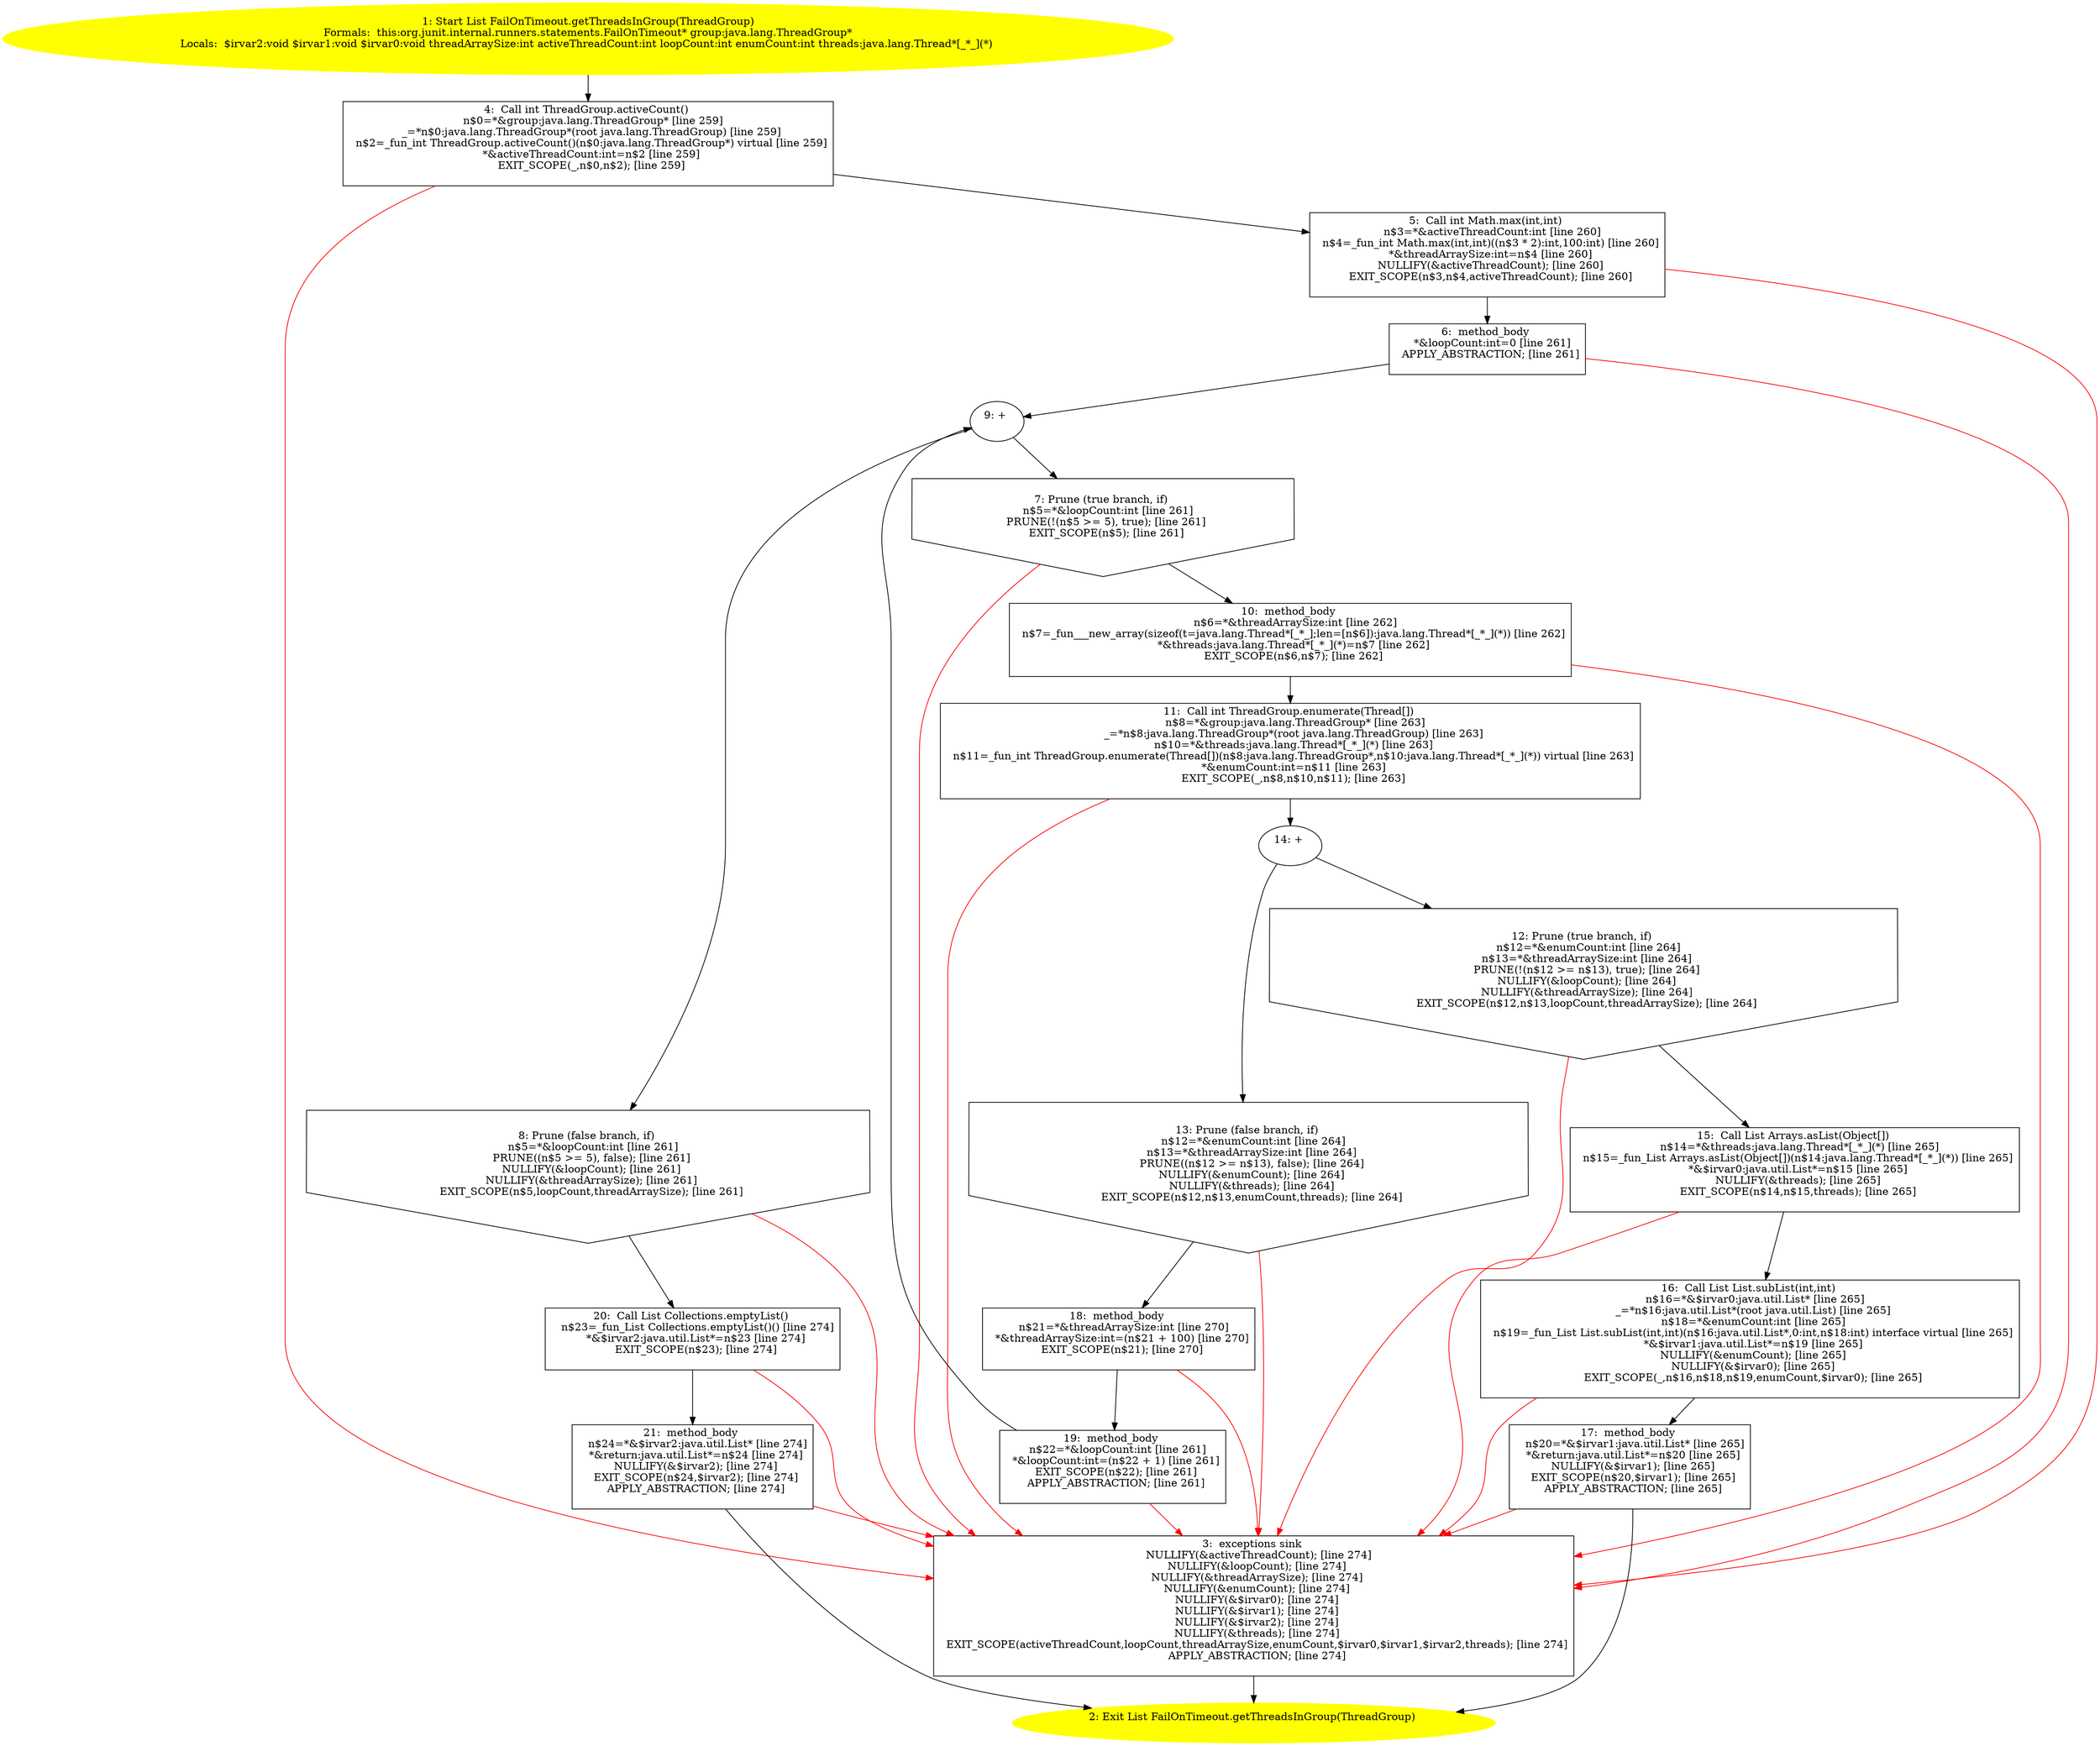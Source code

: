 /* @generated */
digraph cfg {
"org.junit.internal.runners.statements.FailOnTimeout.getThreadsInGroup(java.lang.ThreadGroup):java.ut.0993302ba566560d19ca358bd9edf7dd_1" [label="1: Start List FailOnTimeout.getThreadsInGroup(ThreadGroup)\nFormals:  this:org.junit.internal.runners.statements.FailOnTimeout* group:java.lang.ThreadGroup*\nLocals:  $irvar2:void $irvar1:void $irvar0:void threadArraySize:int activeThreadCount:int loopCount:int enumCount:int threads:java.lang.Thread*[_*_](*) \n  " color=yellow style=filled]
	

	 "org.junit.internal.runners.statements.FailOnTimeout.getThreadsInGroup(java.lang.ThreadGroup):java.ut.0993302ba566560d19ca358bd9edf7dd_1" -> "org.junit.internal.runners.statements.FailOnTimeout.getThreadsInGroup(java.lang.ThreadGroup):java.ut.0993302ba566560d19ca358bd9edf7dd_4" ;
"org.junit.internal.runners.statements.FailOnTimeout.getThreadsInGroup(java.lang.ThreadGroup):java.ut.0993302ba566560d19ca358bd9edf7dd_2" [label="2: Exit List FailOnTimeout.getThreadsInGroup(ThreadGroup) \n  " color=yellow style=filled]
	

"org.junit.internal.runners.statements.FailOnTimeout.getThreadsInGroup(java.lang.ThreadGroup):java.ut.0993302ba566560d19ca358bd9edf7dd_3" [label="3:  exceptions sink \n   NULLIFY(&activeThreadCount); [line 274]\n  NULLIFY(&loopCount); [line 274]\n  NULLIFY(&threadArraySize); [line 274]\n  NULLIFY(&enumCount); [line 274]\n  NULLIFY(&$irvar0); [line 274]\n  NULLIFY(&$irvar1); [line 274]\n  NULLIFY(&$irvar2); [line 274]\n  NULLIFY(&threads); [line 274]\n  EXIT_SCOPE(activeThreadCount,loopCount,threadArraySize,enumCount,$irvar0,$irvar1,$irvar2,threads); [line 274]\n  APPLY_ABSTRACTION; [line 274]\n " shape="box"]
	

	 "org.junit.internal.runners.statements.FailOnTimeout.getThreadsInGroup(java.lang.ThreadGroup):java.ut.0993302ba566560d19ca358bd9edf7dd_3" -> "org.junit.internal.runners.statements.FailOnTimeout.getThreadsInGroup(java.lang.ThreadGroup):java.ut.0993302ba566560d19ca358bd9edf7dd_2" ;
"org.junit.internal.runners.statements.FailOnTimeout.getThreadsInGroup(java.lang.ThreadGroup):java.ut.0993302ba566560d19ca358bd9edf7dd_4" [label="4:  Call int ThreadGroup.activeCount() \n   n$0=*&group:java.lang.ThreadGroup* [line 259]\n  _=*n$0:java.lang.ThreadGroup*(root java.lang.ThreadGroup) [line 259]\n  n$2=_fun_int ThreadGroup.activeCount()(n$0:java.lang.ThreadGroup*) virtual [line 259]\n  *&activeThreadCount:int=n$2 [line 259]\n  EXIT_SCOPE(_,n$0,n$2); [line 259]\n " shape="box"]
	

	 "org.junit.internal.runners.statements.FailOnTimeout.getThreadsInGroup(java.lang.ThreadGroup):java.ut.0993302ba566560d19ca358bd9edf7dd_4" -> "org.junit.internal.runners.statements.FailOnTimeout.getThreadsInGroup(java.lang.ThreadGroup):java.ut.0993302ba566560d19ca358bd9edf7dd_5" ;
	 "org.junit.internal.runners.statements.FailOnTimeout.getThreadsInGroup(java.lang.ThreadGroup):java.ut.0993302ba566560d19ca358bd9edf7dd_4" -> "org.junit.internal.runners.statements.FailOnTimeout.getThreadsInGroup(java.lang.ThreadGroup):java.ut.0993302ba566560d19ca358bd9edf7dd_3" [color="red" ];
"org.junit.internal.runners.statements.FailOnTimeout.getThreadsInGroup(java.lang.ThreadGroup):java.ut.0993302ba566560d19ca358bd9edf7dd_5" [label="5:  Call int Math.max(int,int) \n   n$3=*&activeThreadCount:int [line 260]\n  n$4=_fun_int Math.max(int,int)((n$3 * 2):int,100:int) [line 260]\n  *&threadArraySize:int=n$4 [line 260]\n  NULLIFY(&activeThreadCount); [line 260]\n  EXIT_SCOPE(n$3,n$4,activeThreadCount); [line 260]\n " shape="box"]
	

	 "org.junit.internal.runners.statements.FailOnTimeout.getThreadsInGroup(java.lang.ThreadGroup):java.ut.0993302ba566560d19ca358bd9edf7dd_5" -> "org.junit.internal.runners.statements.FailOnTimeout.getThreadsInGroup(java.lang.ThreadGroup):java.ut.0993302ba566560d19ca358bd9edf7dd_6" ;
	 "org.junit.internal.runners.statements.FailOnTimeout.getThreadsInGroup(java.lang.ThreadGroup):java.ut.0993302ba566560d19ca358bd9edf7dd_5" -> "org.junit.internal.runners.statements.FailOnTimeout.getThreadsInGroup(java.lang.ThreadGroup):java.ut.0993302ba566560d19ca358bd9edf7dd_3" [color="red" ];
"org.junit.internal.runners.statements.FailOnTimeout.getThreadsInGroup(java.lang.ThreadGroup):java.ut.0993302ba566560d19ca358bd9edf7dd_6" [label="6:  method_body \n   *&loopCount:int=0 [line 261]\n  APPLY_ABSTRACTION; [line 261]\n " shape="box"]
	

	 "org.junit.internal.runners.statements.FailOnTimeout.getThreadsInGroup(java.lang.ThreadGroup):java.ut.0993302ba566560d19ca358bd9edf7dd_6" -> "org.junit.internal.runners.statements.FailOnTimeout.getThreadsInGroup(java.lang.ThreadGroup):java.ut.0993302ba566560d19ca358bd9edf7dd_9" ;
	 "org.junit.internal.runners.statements.FailOnTimeout.getThreadsInGroup(java.lang.ThreadGroup):java.ut.0993302ba566560d19ca358bd9edf7dd_6" -> "org.junit.internal.runners.statements.FailOnTimeout.getThreadsInGroup(java.lang.ThreadGroup):java.ut.0993302ba566560d19ca358bd9edf7dd_3" [color="red" ];
"org.junit.internal.runners.statements.FailOnTimeout.getThreadsInGroup(java.lang.ThreadGroup):java.ut.0993302ba566560d19ca358bd9edf7dd_7" [label="7: Prune (true branch, if) \n   n$5=*&loopCount:int [line 261]\n  PRUNE(!(n$5 >= 5), true); [line 261]\n  EXIT_SCOPE(n$5); [line 261]\n " shape="invhouse"]
	

	 "org.junit.internal.runners.statements.FailOnTimeout.getThreadsInGroup(java.lang.ThreadGroup):java.ut.0993302ba566560d19ca358bd9edf7dd_7" -> "org.junit.internal.runners.statements.FailOnTimeout.getThreadsInGroup(java.lang.ThreadGroup):java.ut.0993302ba566560d19ca358bd9edf7dd_10" ;
	 "org.junit.internal.runners.statements.FailOnTimeout.getThreadsInGroup(java.lang.ThreadGroup):java.ut.0993302ba566560d19ca358bd9edf7dd_7" -> "org.junit.internal.runners.statements.FailOnTimeout.getThreadsInGroup(java.lang.ThreadGroup):java.ut.0993302ba566560d19ca358bd9edf7dd_3" [color="red" ];
"org.junit.internal.runners.statements.FailOnTimeout.getThreadsInGroup(java.lang.ThreadGroup):java.ut.0993302ba566560d19ca358bd9edf7dd_8" [label="8: Prune (false branch, if) \n   n$5=*&loopCount:int [line 261]\n  PRUNE((n$5 >= 5), false); [line 261]\n  NULLIFY(&loopCount); [line 261]\n  NULLIFY(&threadArraySize); [line 261]\n  EXIT_SCOPE(n$5,loopCount,threadArraySize); [line 261]\n " shape="invhouse"]
	

	 "org.junit.internal.runners.statements.FailOnTimeout.getThreadsInGroup(java.lang.ThreadGroup):java.ut.0993302ba566560d19ca358bd9edf7dd_8" -> "org.junit.internal.runners.statements.FailOnTimeout.getThreadsInGroup(java.lang.ThreadGroup):java.ut.0993302ba566560d19ca358bd9edf7dd_20" ;
	 "org.junit.internal.runners.statements.FailOnTimeout.getThreadsInGroup(java.lang.ThreadGroup):java.ut.0993302ba566560d19ca358bd9edf7dd_8" -> "org.junit.internal.runners.statements.FailOnTimeout.getThreadsInGroup(java.lang.ThreadGroup):java.ut.0993302ba566560d19ca358bd9edf7dd_3" [color="red" ];
"org.junit.internal.runners.statements.FailOnTimeout.getThreadsInGroup(java.lang.ThreadGroup):java.ut.0993302ba566560d19ca358bd9edf7dd_9" [label="9: + \n  " ]
	

	 "org.junit.internal.runners.statements.FailOnTimeout.getThreadsInGroup(java.lang.ThreadGroup):java.ut.0993302ba566560d19ca358bd9edf7dd_9" -> "org.junit.internal.runners.statements.FailOnTimeout.getThreadsInGroup(java.lang.ThreadGroup):java.ut.0993302ba566560d19ca358bd9edf7dd_7" ;
	 "org.junit.internal.runners.statements.FailOnTimeout.getThreadsInGroup(java.lang.ThreadGroup):java.ut.0993302ba566560d19ca358bd9edf7dd_9" -> "org.junit.internal.runners.statements.FailOnTimeout.getThreadsInGroup(java.lang.ThreadGroup):java.ut.0993302ba566560d19ca358bd9edf7dd_8" ;
"org.junit.internal.runners.statements.FailOnTimeout.getThreadsInGroup(java.lang.ThreadGroup):java.ut.0993302ba566560d19ca358bd9edf7dd_10" [label="10:  method_body \n   n$6=*&threadArraySize:int [line 262]\n  n$7=_fun___new_array(sizeof(t=java.lang.Thread*[_*_];len=[n$6]):java.lang.Thread*[_*_](*)) [line 262]\n  *&threads:java.lang.Thread*[_*_](*)=n$7 [line 262]\n  EXIT_SCOPE(n$6,n$7); [line 262]\n " shape="box"]
	

	 "org.junit.internal.runners.statements.FailOnTimeout.getThreadsInGroup(java.lang.ThreadGroup):java.ut.0993302ba566560d19ca358bd9edf7dd_10" -> "org.junit.internal.runners.statements.FailOnTimeout.getThreadsInGroup(java.lang.ThreadGroup):java.ut.0993302ba566560d19ca358bd9edf7dd_11" ;
	 "org.junit.internal.runners.statements.FailOnTimeout.getThreadsInGroup(java.lang.ThreadGroup):java.ut.0993302ba566560d19ca358bd9edf7dd_10" -> "org.junit.internal.runners.statements.FailOnTimeout.getThreadsInGroup(java.lang.ThreadGroup):java.ut.0993302ba566560d19ca358bd9edf7dd_3" [color="red" ];
"org.junit.internal.runners.statements.FailOnTimeout.getThreadsInGroup(java.lang.ThreadGroup):java.ut.0993302ba566560d19ca358bd9edf7dd_11" [label="11:  Call int ThreadGroup.enumerate(Thread[]) \n   n$8=*&group:java.lang.ThreadGroup* [line 263]\n  _=*n$8:java.lang.ThreadGroup*(root java.lang.ThreadGroup) [line 263]\n  n$10=*&threads:java.lang.Thread*[_*_](*) [line 263]\n  n$11=_fun_int ThreadGroup.enumerate(Thread[])(n$8:java.lang.ThreadGroup*,n$10:java.lang.Thread*[_*_](*)) virtual [line 263]\n  *&enumCount:int=n$11 [line 263]\n  EXIT_SCOPE(_,n$8,n$10,n$11); [line 263]\n " shape="box"]
	

	 "org.junit.internal.runners.statements.FailOnTimeout.getThreadsInGroup(java.lang.ThreadGroup):java.ut.0993302ba566560d19ca358bd9edf7dd_11" -> "org.junit.internal.runners.statements.FailOnTimeout.getThreadsInGroup(java.lang.ThreadGroup):java.ut.0993302ba566560d19ca358bd9edf7dd_14" ;
	 "org.junit.internal.runners.statements.FailOnTimeout.getThreadsInGroup(java.lang.ThreadGroup):java.ut.0993302ba566560d19ca358bd9edf7dd_11" -> "org.junit.internal.runners.statements.FailOnTimeout.getThreadsInGroup(java.lang.ThreadGroup):java.ut.0993302ba566560d19ca358bd9edf7dd_3" [color="red" ];
"org.junit.internal.runners.statements.FailOnTimeout.getThreadsInGroup(java.lang.ThreadGroup):java.ut.0993302ba566560d19ca358bd9edf7dd_12" [label="12: Prune (true branch, if) \n   n$12=*&enumCount:int [line 264]\n  n$13=*&threadArraySize:int [line 264]\n  PRUNE(!(n$12 >= n$13), true); [line 264]\n  NULLIFY(&loopCount); [line 264]\n  NULLIFY(&threadArraySize); [line 264]\n  EXIT_SCOPE(n$12,n$13,loopCount,threadArraySize); [line 264]\n " shape="invhouse"]
	

	 "org.junit.internal.runners.statements.FailOnTimeout.getThreadsInGroup(java.lang.ThreadGroup):java.ut.0993302ba566560d19ca358bd9edf7dd_12" -> "org.junit.internal.runners.statements.FailOnTimeout.getThreadsInGroup(java.lang.ThreadGroup):java.ut.0993302ba566560d19ca358bd9edf7dd_15" ;
	 "org.junit.internal.runners.statements.FailOnTimeout.getThreadsInGroup(java.lang.ThreadGroup):java.ut.0993302ba566560d19ca358bd9edf7dd_12" -> "org.junit.internal.runners.statements.FailOnTimeout.getThreadsInGroup(java.lang.ThreadGroup):java.ut.0993302ba566560d19ca358bd9edf7dd_3" [color="red" ];
"org.junit.internal.runners.statements.FailOnTimeout.getThreadsInGroup(java.lang.ThreadGroup):java.ut.0993302ba566560d19ca358bd9edf7dd_13" [label="13: Prune (false branch, if) \n   n$12=*&enumCount:int [line 264]\n  n$13=*&threadArraySize:int [line 264]\n  PRUNE((n$12 >= n$13), false); [line 264]\n  NULLIFY(&enumCount); [line 264]\n  NULLIFY(&threads); [line 264]\n  EXIT_SCOPE(n$12,n$13,enumCount,threads); [line 264]\n " shape="invhouse"]
	

	 "org.junit.internal.runners.statements.FailOnTimeout.getThreadsInGroup(java.lang.ThreadGroup):java.ut.0993302ba566560d19ca358bd9edf7dd_13" -> "org.junit.internal.runners.statements.FailOnTimeout.getThreadsInGroup(java.lang.ThreadGroup):java.ut.0993302ba566560d19ca358bd9edf7dd_18" ;
	 "org.junit.internal.runners.statements.FailOnTimeout.getThreadsInGroup(java.lang.ThreadGroup):java.ut.0993302ba566560d19ca358bd9edf7dd_13" -> "org.junit.internal.runners.statements.FailOnTimeout.getThreadsInGroup(java.lang.ThreadGroup):java.ut.0993302ba566560d19ca358bd9edf7dd_3" [color="red" ];
"org.junit.internal.runners.statements.FailOnTimeout.getThreadsInGroup(java.lang.ThreadGroup):java.ut.0993302ba566560d19ca358bd9edf7dd_14" [label="14: + \n  " ]
	

	 "org.junit.internal.runners.statements.FailOnTimeout.getThreadsInGroup(java.lang.ThreadGroup):java.ut.0993302ba566560d19ca358bd9edf7dd_14" -> "org.junit.internal.runners.statements.FailOnTimeout.getThreadsInGroup(java.lang.ThreadGroup):java.ut.0993302ba566560d19ca358bd9edf7dd_12" ;
	 "org.junit.internal.runners.statements.FailOnTimeout.getThreadsInGroup(java.lang.ThreadGroup):java.ut.0993302ba566560d19ca358bd9edf7dd_14" -> "org.junit.internal.runners.statements.FailOnTimeout.getThreadsInGroup(java.lang.ThreadGroup):java.ut.0993302ba566560d19ca358bd9edf7dd_13" ;
"org.junit.internal.runners.statements.FailOnTimeout.getThreadsInGroup(java.lang.ThreadGroup):java.ut.0993302ba566560d19ca358bd9edf7dd_15" [label="15:  Call List Arrays.asList(Object[]) \n   n$14=*&threads:java.lang.Thread*[_*_](*) [line 265]\n  n$15=_fun_List Arrays.asList(Object[])(n$14:java.lang.Thread*[_*_](*)) [line 265]\n  *&$irvar0:java.util.List*=n$15 [line 265]\n  NULLIFY(&threads); [line 265]\n  EXIT_SCOPE(n$14,n$15,threads); [line 265]\n " shape="box"]
	

	 "org.junit.internal.runners.statements.FailOnTimeout.getThreadsInGroup(java.lang.ThreadGroup):java.ut.0993302ba566560d19ca358bd9edf7dd_15" -> "org.junit.internal.runners.statements.FailOnTimeout.getThreadsInGroup(java.lang.ThreadGroup):java.ut.0993302ba566560d19ca358bd9edf7dd_16" ;
	 "org.junit.internal.runners.statements.FailOnTimeout.getThreadsInGroup(java.lang.ThreadGroup):java.ut.0993302ba566560d19ca358bd9edf7dd_15" -> "org.junit.internal.runners.statements.FailOnTimeout.getThreadsInGroup(java.lang.ThreadGroup):java.ut.0993302ba566560d19ca358bd9edf7dd_3" [color="red" ];
"org.junit.internal.runners.statements.FailOnTimeout.getThreadsInGroup(java.lang.ThreadGroup):java.ut.0993302ba566560d19ca358bd9edf7dd_16" [label="16:  Call List List.subList(int,int) \n   n$16=*&$irvar0:java.util.List* [line 265]\n  _=*n$16:java.util.List*(root java.util.List) [line 265]\n  n$18=*&enumCount:int [line 265]\n  n$19=_fun_List List.subList(int,int)(n$16:java.util.List*,0:int,n$18:int) interface virtual [line 265]\n  *&$irvar1:java.util.List*=n$19 [line 265]\n  NULLIFY(&enumCount); [line 265]\n  NULLIFY(&$irvar0); [line 265]\n  EXIT_SCOPE(_,n$16,n$18,n$19,enumCount,$irvar0); [line 265]\n " shape="box"]
	

	 "org.junit.internal.runners.statements.FailOnTimeout.getThreadsInGroup(java.lang.ThreadGroup):java.ut.0993302ba566560d19ca358bd9edf7dd_16" -> "org.junit.internal.runners.statements.FailOnTimeout.getThreadsInGroup(java.lang.ThreadGroup):java.ut.0993302ba566560d19ca358bd9edf7dd_17" ;
	 "org.junit.internal.runners.statements.FailOnTimeout.getThreadsInGroup(java.lang.ThreadGroup):java.ut.0993302ba566560d19ca358bd9edf7dd_16" -> "org.junit.internal.runners.statements.FailOnTimeout.getThreadsInGroup(java.lang.ThreadGroup):java.ut.0993302ba566560d19ca358bd9edf7dd_3" [color="red" ];
"org.junit.internal.runners.statements.FailOnTimeout.getThreadsInGroup(java.lang.ThreadGroup):java.ut.0993302ba566560d19ca358bd9edf7dd_17" [label="17:  method_body \n   n$20=*&$irvar1:java.util.List* [line 265]\n  *&return:java.util.List*=n$20 [line 265]\n  NULLIFY(&$irvar1); [line 265]\n  EXIT_SCOPE(n$20,$irvar1); [line 265]\n  APPLY_ABSTRACTION; [line 265]\n " shape="box"]
	

	 "org.junit.internal.runners.statements.FailOnTimeout.getThreadsInGroup(java.lang.ThreadGroup):java.ut.0993302ba566560d19ca358bd9edf7dd_17" -> "org.junit.internal.runners.statements.FailOnTimeout.getThreadsInGroup(java.lang.ThreadGroup):java.ut.0993302ba566560d19ca358bd9edf7dd_2" ;
	 "org.junit.internal.runners.statements.FailOnTimeout.getThreadsInGroup(java.lang.ThreadGroup):java.ut.0993302ba566560d19ca358bd9edf7dd_17" -> "org.junit.internal.runners.statements.FailOnTimeout.getThreadsInGroup(java.lang.ThreadGroup):java.ut.0993302ba566560d19ca358bd9edf7dd_3" [color="red" ];
"org.junit.internal.runners.statements.FailOnTimeout.getThreadsInGroup(java.lang.ThreadGroup):java.ut.0993302ba566560d19ca358bd9edf7dd_18" [label="18:  method_body \n   n$21=*&threadArraySize:int [line 270]\n  *&threadArraySize:int=(n$21 + 100) [line 270]\n  EXIT_SCOPE(n$21); [line 270]\n " shape="box"]
	

	 "org.junit.internal.runners.statements.FailOnTimeout.getThreadsInGroup(java.lang.ThreadGroup):java.ut.0993302ba566560d19ca358bd9edf7dd_18" -> "org.junit.internal.runners.statements.FailOnTimeout.getThreadsInGroup(java.lang.ThreadGroup):java.ut.0993302ba566560d19ca358bd9edf7dd_19" ;
	 "org.junit.internal.runners.statements.FailOnTimeout.getThreadsInGroup(java.lang.ThreadGroup):java.ut.0993302ba566560d19ca358bd9edf7dd_18" -> "org.junit.internal.runners.statements.FailOnTimeout.getThreadsInGroup(java.lang.ThreadGroup):java.ut.0993302ba566560d19ca358bd9edf7dd_3" [color="red" ];
"org.junit.internal.runners.statements.FailOnTimeout.getThreadsInGroup(java.lang.ThreadGroup):java.ut.0993302ba566560d19ca358bd9edf7dd_19" [label="19:  method_body \n   n$22=*&loopCount:int [line 261]\n  *&loopCount:int=(n$22 + 1) [line 261]\n  EXIT_SCOPE(n$22); [line 261]\n  APPLY_ABSTRACTION; [line 261]\n " shape="box"]
	

	 "org.junit.internal.runners.statements.FailOnTimeout.getThreadsInGroup(java.lang.ThreadGroup):java.ut.0993302ba566560d19ca358bd9edf7dd_19" -> "org.junit.internal.runners.statements.FailOnTimeout.getThreadsInGroup(java.lang.ThreadGroup):java.ut.0993302ba566560d19ca358bd9edf7dd_9" ;
	 "org.junit.internal.runners.statements.FailOnTimeout.getThreadsInGroup(java.lang.ThreadGroup):java.ut.0993302ba566560d19ca358bd9edf7dd_19" -> "org.junit.internal.runners.statements.FailOnTimeout.getThreadsInGroup(java.lang.ThreadGroup):java.ut.0993302ba566560d19ca358bd9edf7dd_3" [color="red" ];
"org.junit.internal.runners.statements.FailOnTimeout.getThreadsInGroup(java.lang.ThreadGroup):java.ut.0993302ba566560d19ca358bd9edf7dd_20" [label="20:  Call List Collections.emptyList() \n   n$23=_fun_List Collections.emptyList()() [line 274]\n  *&$irvar2:java.util.List*=n$23 [line 274]\n  EXIT_SCOPE(n$23); [line 274]\n " shape="box"]
	

	 "org.junit.internal.runners.statements.FailOnTimeout.getThreadsInGroup(java.lang.ThreadGroup):java.ut.0993302ba566560d19ca358bd9edf7dd_20" -> "org.junit.internal.runners.statements.FailOnTimeout.getThreadsInGroup(java.lang.ThreadGroup):java.ut.0993302ba566560d19ca358bd9edf7dd_21" ;
	 "org.junit.internal.runners.statements.FailOnTimeout.getThreadsInGroup(java.lang.ThreadGroup):java.ut.0993302ba566560d19ca358bd9edf7dd_20" -> "org.junit.internal.runners.statements.FailOnTimeout.getThreadsInGroup(java.lang.ThreadGroup):java.ut.0993302ba566560d19ca358bd9edf7dd_3" [color="red" ];
"org.junit.internal.runners.statements.FailOnTimeout.getThreadsInGroup(java.lang.ThreadGroup):java.ut.0993302ba566560d19ca358bd9edf7dd_21" [label="21:  method_body \n   n$24=*&$irvar2:java.util.List* [line 274]\n  *&return:java.util.List*=n$24 [line 274]\n  NULLIFY(&$irvar2); [line 274]\n  EXIT_SCOPE(n$24,$irvar2); [line 274]\n  APPLY_ABSTRACTION; [line 274]\n " shape="box"]
	

	 "org.junit.internal.runners.statements.FailOnTimeout.getThreadsInGroup(java.lang.ThreadGroup):java.ut.0993302ba566560d19ca358bd9edf7dd_21" -> "org.junit.internal.runners.statements.FailOnTimeout.getThreadsInGroup(java.lang.ThreadGroup):java.ut.0993302ba566560d19ca358bd9edf7dd_2" ;
	 "org.junit.internal.runners.statements.FailOnTimeout.getThreadsInGroup(java.lang.ThreadGroup):java.ut.0993302ba566560d19ca358bd9edf7dd_21" -> "org.junit.internal.runners.statements.FailOnTimeout.getThreadsInGroup(java.lang.ThreadGroup):java.ut.0993302ba566560d19ca358bd9edf7dd_3" [color="red" ];
}
